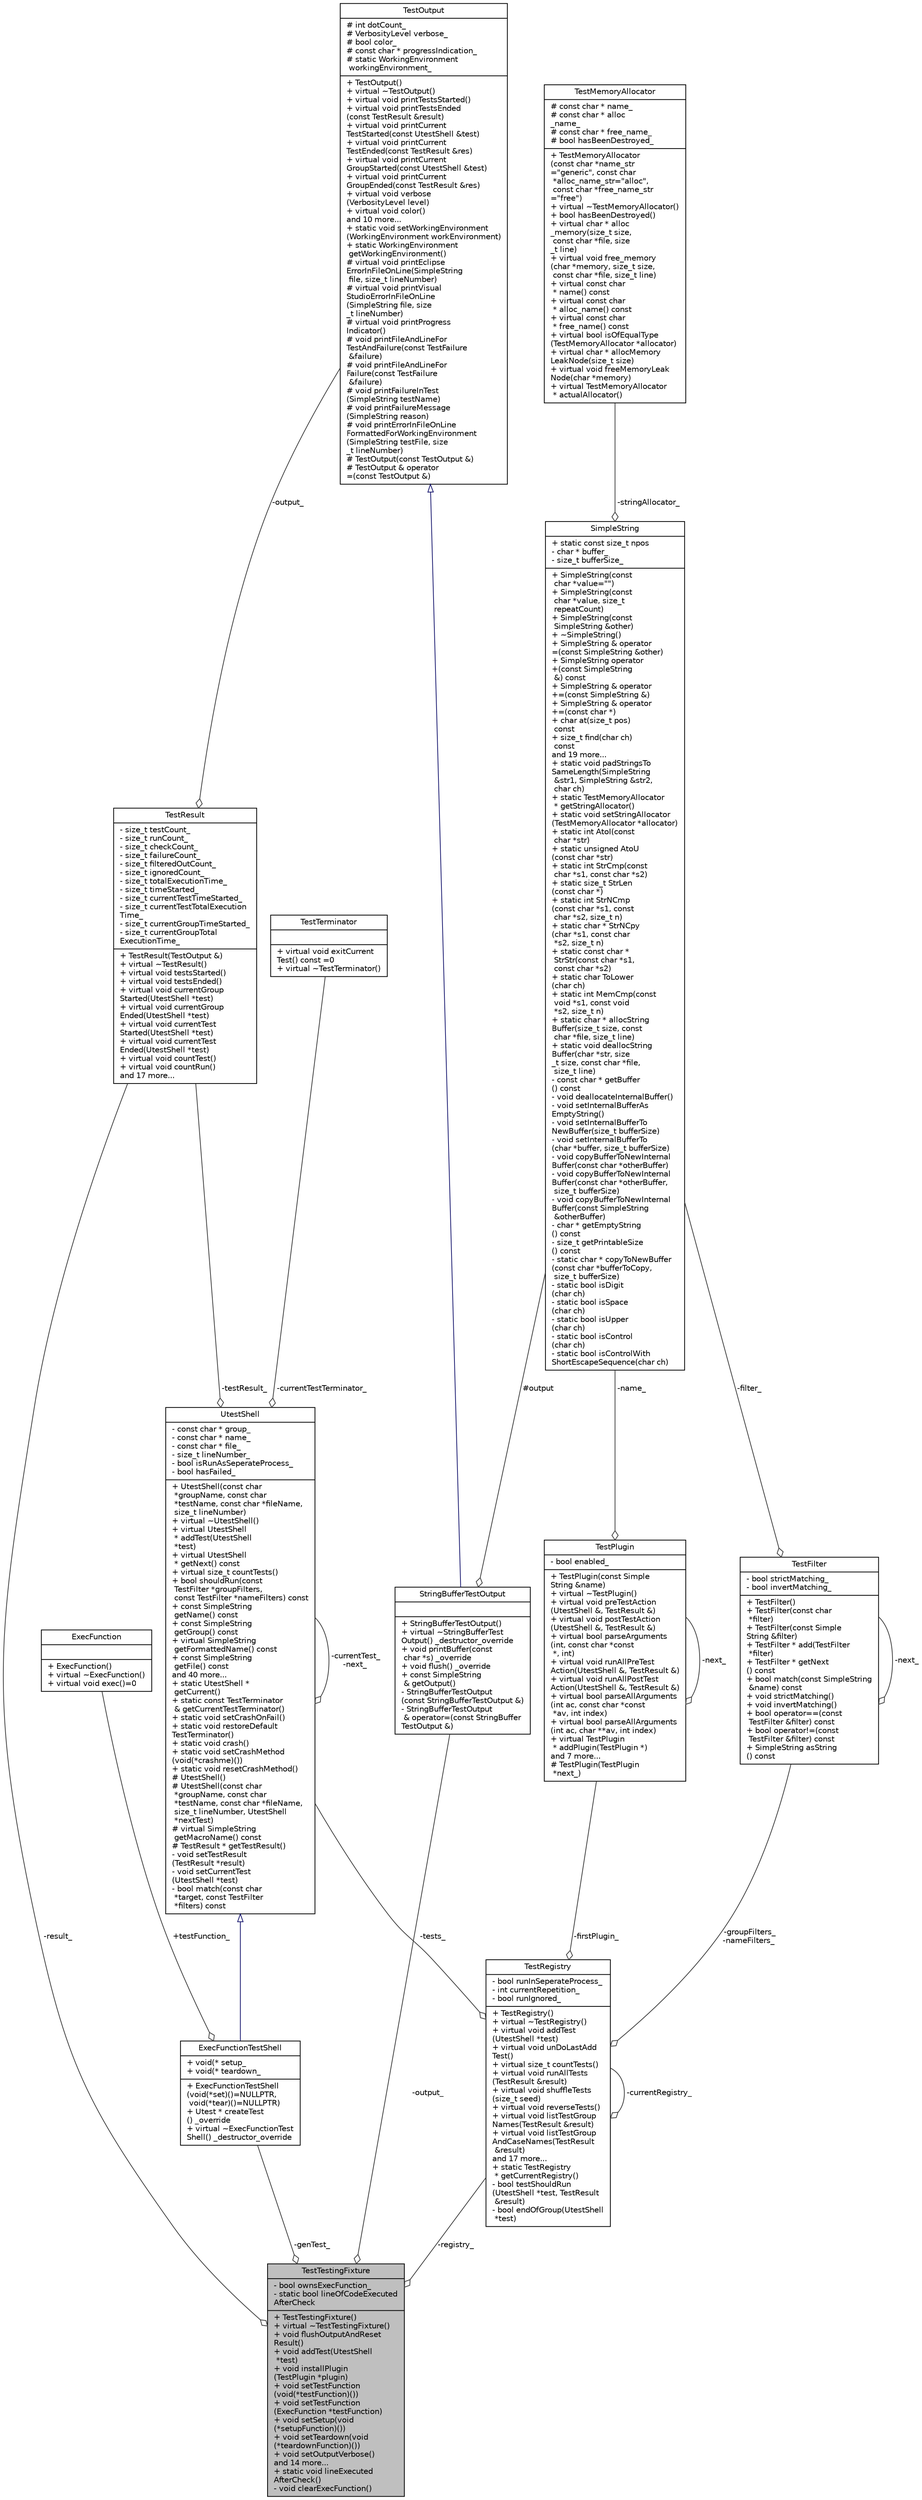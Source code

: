 digraph "TestTestingFixture"
{
 // LATEX_PDF_SIZE
  edge [fontname="Helvetica",fontsize="10",labelfontname="Helvetica",labelfontsize="10"];
  node [fontname="Helvetica",fontsize="10",shape=record];
  Node1 [label="{TestTestingFixture\n|- bool ownsExecFunction_\l- static bool lineOfCodeExecuted\lAfterCheck\l|+  TestTestingFixture()\l+ virtual ~TestTestingFixture()\l+ void flushOutputAndReset\lResult()\l+ void addTest(UtestShell\l *test)\l+ void installPlugin\l(TestPlugin *plugin)\l+ void setTestFunction\l(void(*testFunction)())\l+ void setTestFunction\l(ExecFunction *testFunction)\l+ void setSetup(void\l(*setupFunction)())\l+ void setTeardown(void\l(*teardownFunction)())\l+ void setOutputVerbose()\land 14 more...\l+ static void lineExecuted\lAfterCheck()\l- void clearExecFunction()\l}",height=0.2,width=0.4,color="black", fillcolor="grey75", style="filled", fontcolor="black",tooltip=" "];
  Node2 -> Node1 [color="grey25",fontsize="10",style="solid",label=" -registry_" ,arrowhead="odiamond",fontname="Helvetica"];
  Node2 [label="{TestRegistry\n|- bool runInSeperateProcess_\l- int currentRepetition_\l- bool runIgnored_\l|+  TestRegistry()\l+ virtual ~TestRegistry()\l+ virtual void addTest\l(UtestShell *test)\l+ virtual void unDoLastAdd\lTest()\l+ virtual size_t countTests()\l+ virtual void runAllTests\l(TestResult &result)\l+ virtual void shuffleTests\l(size_t seed)\l+ virtual void reverseTests()\l+ virtual void listTestGroup\lNames(TestResult &result)\l+ virtual void listTestGroup\lAndCaseNames(TestResult\l &result)\land 17 more...\l+ static TestRegistry\l * getCurrentRegistry()\l- bool testShouldRun\l(UtestShell *test, TestResult\l &result)\l- bool endOfGroup(UtestShell\l *test)\l}",height=0.2,width=0.4,color="black", fillcolor="white", style="filled",URL="$classTestRegistry.html",tooltip=" "];
  Node3 -> Node2 [color="grey25",fontsize="10",style="solid",label=" -tests_" ,arrowhead="odiamond",fontname="Helvetica"];
  Node3 [label="{UtestShell\n|- const char * group_\l- const char * name_\l- const char * file_\l- size_t lineNumber_\l- bool isRunAsSeperateProcess_\l- bool hasFailed_\l|+  UtestShell(const char\l *groupName, const char\l *testName, const char *fileName,\l size_t lineNumber)\l+ virtual ~UtestShell()\l+ virtual UtestShell\l * addTest(UtestShell\l *test)\l+ virtual UtestShell\l * getNext() const\l+ virtual size_t countTests()\l+ bool shouldRun(const\l TestFilter *groupFilters,\l const TestFilter *nameFilters) const\l+ const SimpleString\l getName() const\l+ const SimpleString\l getGroup() const\l+ virtual SimpleString\l getFormattedName() const\l+ const SimpleString\l getFile() const\land 40 more...\l+ static UtestShell *\l getCurrent()\l+ static const TestTerminator\l & getCurrentTestTerminator()\l+ static void setCrashOnFail()\l+ static void restoreDefault\lTestTerminator()\l+ static void crash()\l+ static void setCrashMethod\l(void(*crashme)())\l+ static void resetCrashMethod()\l#  UtestShell()\l#  UtestShell(const char\l *groupName, const char\l *testName, const char *fileName,\l size_t lineNumber, UtestShell\l *nextTest)\l# virtual SimpleString\l getMacroName() const\l# TestResult * getTestResult()\l- void setTestResult\l(TestResult *result)\l- void setCurrentTest\l(UtestShell *test)\l- bool match(const char\l *target, const TestFilter\l *filters) const\l}",height=0.2,width=0.4,color="black", fillcolor="white", style="filled",URL="$classUtestShell.html",tooltip=" "];
  Node3 -> Node3 [color="grey25",fontsize="10",style="solid",label=" -currentTest_\n-next_" ,arrowhead="odiamond",fontname="Helvetica"];
  Node4 -> Node3 [color="grey25",fontsize="10",style="solid",label=" -testResult_" ,arrowhead="odiamond",fontname="Helvetica"];
  Node4 [label="{TestResult\n|- size_t testCount_\l- size_t runCount_\l- size_t checkCount_\l- size_t failureCount_\l- size_t filteredOutCount_\l- size_t ignoredCount_\l- size_t totalExecutionTime_\l- size_t timeStarted_\l- size_t currentTestTimeStarted_\l- size_t currentTestTotalExecution\lTime_\l- size_t currentGroupTimeStarted_\l- size_t currentGroupTotal\lExecutionTime_\l|+  TestResult(TestOutput &)\l+ virtual ~TestResult()\l+ virtual void testsStarted()\l+ virtual void testsEnded()\l+ virtual void currentGroup\lStarted(UtestShell *test)\l+ virtual void currentGroup\lEnded(UtestShell *test)\l+ virtual void currentTest\lStarted(UtestShell *test)\l+ virtual void currentTest\lEnded(UtestShell *test)\l+ virtual void countTest()\l+ virtual void countRun()\land 17 more...\l}",height=0.2,width=0.4,color="black", fillcolor="white", style="filled",URL="$classTestResult.html",tooltip=" "];
  Node5 -> Node4 [color="grey25",fontsize="10",style="solid",label=" -output_" ,arrowhead="odiamond",fontname="Helvetica"];
  Node5 [label="{TestOutput\n|# int dotCount_\l# VerbosityLevel verbose_\l# bool color_\l# const char * progressIndication_\l# static WorkingEnvironment\l workingEnvironment_\l|+  TestOutput()\l+ virtual ~TestOutput()\l+ virtual void printTestsStarted()\l+ virtual void printTestsEnded\l(const TestResult &result)\l+ virtual void printCurrent\lTestStarted(const UtestShell &test)\l+ virtual void printCurrent\lTestEnded(const TestResult &res)\l+ virtual void printCurrent\lGroupStarted(const UtestShell &test)\l+ virtual void printCurrent\lGroupEnded(const TestResult &res)\l+ virtual void verbose\l(VerbosityLevel level)\l+ virtual void color()\land 10 more...\l+ static void setWorkingEnvironment\l(WorkingEnvironment workEnvironment)\l+ static WorkingEnvironment\l getWorkingEnvironment()\l# virtual void printEclipse\lErrorInFileOnLine(SimpleString\l file, size_t lineNumber)\l# virtual void printVisual\lStudioErrorInFileOnLine\l(SimpleString file, size\l_t lineNumber)\l# virtual void printProgress\lIndicator()\l# void printFileAndLineFor\lTestAndFailure(const TestFailure\l &failure)\l# void printFileAndLineFor\lFailure(const TestFailure\l &failure)\l# void printFailureInTest\l(SimpleString testName)\l# void printFailureMessage\l(SimpleString reason)\l# void printErrorInFileOnLine\lFormattedForWorkingEnvironment\l(SimpleString testFile, size\l_t lineNumber)\l#  TestOutput(const TestOutput &)\l# TestOutput & operator\l=(const TestOutput &)\l}",height=0.2,width=0.4,color="black", fillcolor="white", style="filled",URL="$classTestOutput.html",tooltip=" "];
  Node6 -> Node3 [color="grey25",fontsize="10",style="solid",label=" -currentTestTerminator_" ,arrowhead="odiamond",fontname="Helvetica"];
  Node6 [label="{TestTerminator\n||+ virtual void exitCurrent\lTest() const =0\l+ virtual ~TestTerminator()\l}",height=0.2,width=0.4,color="black", fillcolor="white", style="filled",URL="$classTestTerminator.html",tooltip=" "];
  Node7 -> Node2 [color="grey25",fontsize="10",style="solid",label=" -groupFilters_\n-nameFilters_" ,arrowhead="odiamond",fontname="Helvetica"];
  Node7 [label="{TestFilter\n|- bool strictMatching_\l- bool invertMatching_\l|+  TestFilter()\l+  TestFilter(const char\l *filter)\l+  TestFilter(const Simple\lString &filter)\l+ TestFilter * add(TestFilter\l *filter)\l+ TestFilter * getNext\l() const\l+ bool match(const SimpleString\l &name) const\l+ void strictMatching()\l+ void invertMatching()\l+ bool operator==(const\l TestFilter &filter) const\l+ bool operator!=(const\l TestFilter &filter) const\l+ SimpleString asString\l() const\l}",height=0.2,width=0.4,color="black", fillcolor="white", style="filled",URL="$classTestFilter.html",tooltip=" "];
  Node8 -> Node7 [color="grey25",fontsize="10",style="solid",label=" -filter_" ,arrowhead="odiamond",fontname="Helvetica"];
  Node8 [label="{SimpleString\n|+ static const size_t npos\l- char * buffer_\l- size_t bufferSize_\l|+  SimpleString(const\l char *value=\"\")\l+  SimpleString(const\l char *value, size_t\l repeatCount)\l+  SimpleString(const\l SimpleString &other)\l+  ~SimpleString()\l+ SimpleString & operator\l=(const SimpleString &other)\l+ SimpleString operator\l+(const SimpleString\l &) const\l+ SimpleString & operator\l+=(const SimpleString &)\l+ SimpleString & operator\l+=(const char *)\l+ char at(size_t pos)\l const\l+ size_t find(char ch)\l const\land 19 more...\l+ static void padStringsTo\lSameLength(SimpleString\l &str1, SimpleString &str2,\l char ch)\l+ static TestMemoryAllocator\l * getStringAllocator()\l+ static void setStringAllocator\l(TestMemoryAllocator *allocator)\l+ static int AtoI(const\l char *str)\l+ static unsigned AtoU\l(const char *str)\l+ static int StrCmp(const\l char *s1, const char *s2)\l+ static size_t StrLen\l(const char *)\l+ static int StrNCmp\l(const char *s1, const\l char *s2, size_t n)\l+ static char * StrNCpy\l(char *s1, const char\l *s2, size_t n)\l+ static const char *\l StrStr(const char *s1,\l const char *s2)\l+ static char ToLower\l(char ch)\l+ static int MemCmp(const\l void *s1, const void\l *s2, size_t n)\l+ static char * allocString\lBuffer(size_t size, const\l char *file, size_t line)\l+ static void deallocString\lBuffer(char *str, size\l_t size, const char *file,\l size_t line)\l- const char * getBuffer\l() const\l- void deallocateInternalBuffer()\l- void setInternalBufferAs\lEmptyString()\l- void setInternalBufferTo\lNewBuffer(size_t bufferSize)\l- void setInternalBufferTo\l(char *buffer, size_t bufferSize)\l- void copyBufferToNewInternal\lBuffer(const char *otherBuffer)\l- void copyBufferToNewInternal\lBuffer(const char *otherBuffer,\l size_t bufferSize)\l- void copyBufferToNewInternal\lBuffer(const SimpleString\l &otherBuffer)\l- char * getEmptyString\l() const\l- size_t getPrintableSize\l() const\l- static char * copyToNewBuffer\l(const char *bufferToCopy,\l size_t bufferSize)\l- static bool isDigit\l(char ch)\l- static bool isSpace\l(char ch)\l- static bool isUpper\l(char ch)\l- static bool isControl\l(char ch)\l- static bool isControlWith\lShortEscapeSequence(char ch)\l}",height=0.2,width=0.4,color="black", fillcolor="white", style="filled",URL="$classSimpleString.html",tooltip=" "];
  Node9 -> Node8 [color="grey25",fontsize="10",style="solid",label=" -stringAllocator_" ,arrowhead="odiamond",fontname="Helvetica"];
  Node9 [label="{TestMemoryAllocator\n|# const char * name_\l# const char * alloc\l_name_\l# const char * free_name_\l# bool hasBeenDestroyed_\l|+  TestMemoryAllocator\l(const char *name_str\l=\"generic\", const char\l *alloc_name_str=\"alloc\",\l const char *free_name_str\l=\"free\")\l+ virtual ~TestMemoryAllocator()\l+ bool hasBeenDestroyed()\l+ virtual char * alloc\l_memory(size_t size,\l const char *file, size\l_t line)\l+ virtual void free_memory\l(char *memory, size_t size,\l const char *file, size_t line)\l+ virtual const char\l * name() const\l+ virtual const char\l * alloc_name() const\l+ virtual const char\l * free_name() const\l+ virtual bool isOfEqualType\l(TestMemoryAllocator *allocator)\l+ virtual char * allocMemory\lLeakNode(size_t size)\l+ virtual void freeMemoryLeak\lNode(char *memory)\l+ virtual TestMemoryAllocator\l * actualAllocator()\l}",height=0.2,width=0.4,color="black", fillcolor="white", style="filled",URL="$classTestMemoryAllocator.html",tooltip=" "];
  Node7 -> Node7 [color="grey25",fontsize="10",style="solid",label=" -next_" ,arrowhead="odiamond",fontname="Helvetica"];
  Node10 -> Node2 [color="grey25",fontsize="10",style="solid",label=" -firstPlugin_" ,arrowhead="odiamond",fontname="Helvetica"];
  Node10 [label="{TestPlugin\n|- bool enabled_\l|+  TestPlugin(const Simple\lString &name)\l+ virtual ~TestPlugin()\l+ virtual void preTestAction\l(UtestShell &, TestResult &)\l+ virtual void postTestAction\l(UtestShell &, TestResult &)\l+ virtual bool parseArguments\l(int, const char *const\l *, int)\l+ virtual void runAllPreTest\lAction(UtestShell &, TestResult &)\l+ virtual void runAllPostTest\lAction(UtestShell &, TestResult &)\l+ virtual bool parseAllArguments\l(int ac, const char *const\l *av, int index)\l+ virtual bool parseAllArguments\l(int ac, char **av, int index)\l+ virtual TestPlugin\l * addPlugin(TestPlugin *)\land 7 more...\l#  TestPlugin(TestPlugin\l *next_)\l}",height=0.2,width=0.4,color="black", fillcolor="white", style="filled",URL="$classTestPlugin.html",tooltip=" "];
  Node10 -> Node10 [color="grey25",fontsize="10",style="solid",label=" -next_" ,arrowhead="odiamond",fontname="Helvetica"];
  Node8 -> Node10 [color="grey25",fontsize="10",style="solid",label=" -name_" ,arrowhead="odiamond",fontname="Helvetica"];
  Node2 -> Node2 [color="grey25",fontsize="10",style="solid",label=" -currentRegistry_" ,arrowhead="odiamond",fontname="Helvetica"];
  Node11 -> Node1 [color="grey25",fontsize="10",style="solid",label=" -genTest_" ,arrowhead="odiamond",fontname="Helvetica"];
  Node11 [label="{ExecFunctionTestShell\n|+ void(* setup_\l+ void(* teardown_\l|+  ExecFunctionTestShell\l(void(*set)()=NULLPTR,\l void(*tear)()=NULLPTR)\l+ Utest * createTest\l() _override\l+ virtual ~ExecFunctionTest\lShell() _destructor_override\l}",height=0.2,width=0.4,color="black", fillcolor="white", style="filled",URL="$classExecFunctionTestShell.html",tooltip=" "];
  Node3 -> Node11 [dir="back",color="midnightblue",fontsize="10",style="solid",arrowtail="onormal",fontname="Helvetica"];
  Node12 -> Node11 [color="grey25",fontsize="10",style="solid",label=" +testFunction_" ,arrowhead="odiamond",fontname="Helvetica"];
  Node12 [label="{ExecFunction\n||+  ExecFunction()\l+ virtual ~ExecFunction()\l+ virtual void exec()=0\l}",height=0.2,width=0.4,color="black", fillcolor="white", style="filled",URL="$classExecFunction.html",tooltip=" "];
  Node13 -> Node1 [color="grey25",fontsize="10",style="solid",label=" -output_" ,arrowhead="odiamond",fontname="Helvetica"];
  Node13 [label="{StringBufferTestOutput\n||+  StringBufferTestOutput()\l+ virtual ~StringBufferTest\lOutput() _destructor_override\l+ void printBuffer(const\l char *s) _override\l+ void flush() _override\l+ const SimpleString\l & getOutput()\l-  StringBufferTestOutput\l(const StringBufferTestOutput &)\l- StringBufferTestOutput\l & operator=(const StringBuffer\lTestOutput &)\l}",height=0.2,width=0.4,color="black", fillcolor="white", style="filled",URL="$classStringBufferTestOutput.html",tooltip=" "];
  Node5 -> Node13 [dir="back",color="midnightblue",fontsize="10",style="solid",arrowtail="onormal",fontname="Helvetica"];
  Node8 -> Node13 [color="grey25",fontsize="10",style="solid",label=" #output" ,arrowhead="odiamond",fontname="Helvetica"];
  Node4 -> Node1 [color="grey25",fontsize="10",style="solid",label=" -result_" ,arrowhead="odiamond",fontname="Helvetica"];
}

